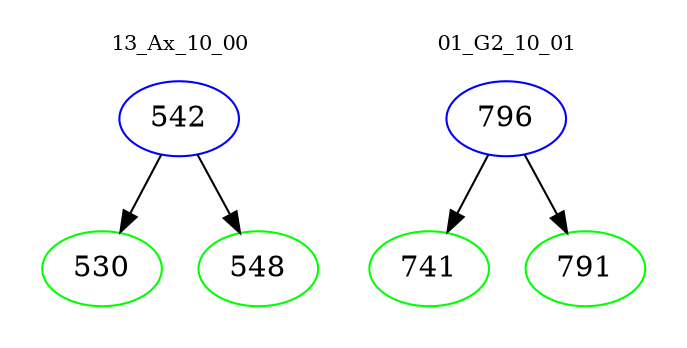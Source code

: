 digraph{
subgraph cluster_0 {
color = white
label = "13_Ax_10_00";
fontsize=10;
T0_542 [label="542", color="blue"]
T0_542 -> T0_530 [color="black"]
T0_530 [label="530", color="green"]
T0_542 -> T0_548 [color="black"]
T0_548 [label="548", color="green"]
}
subgraph cluster_1 {
color = white
label = "01_G2_10_01";
fontsize=10;
T1_796 [label="796", color="blue"]
T1_796 -> T1_741 [color="black"]
T1_741 [label="741", color="green"]
T1_796 -> T1_791 [color="black"]
T1_791 [label="791", color="green"]
}
}
